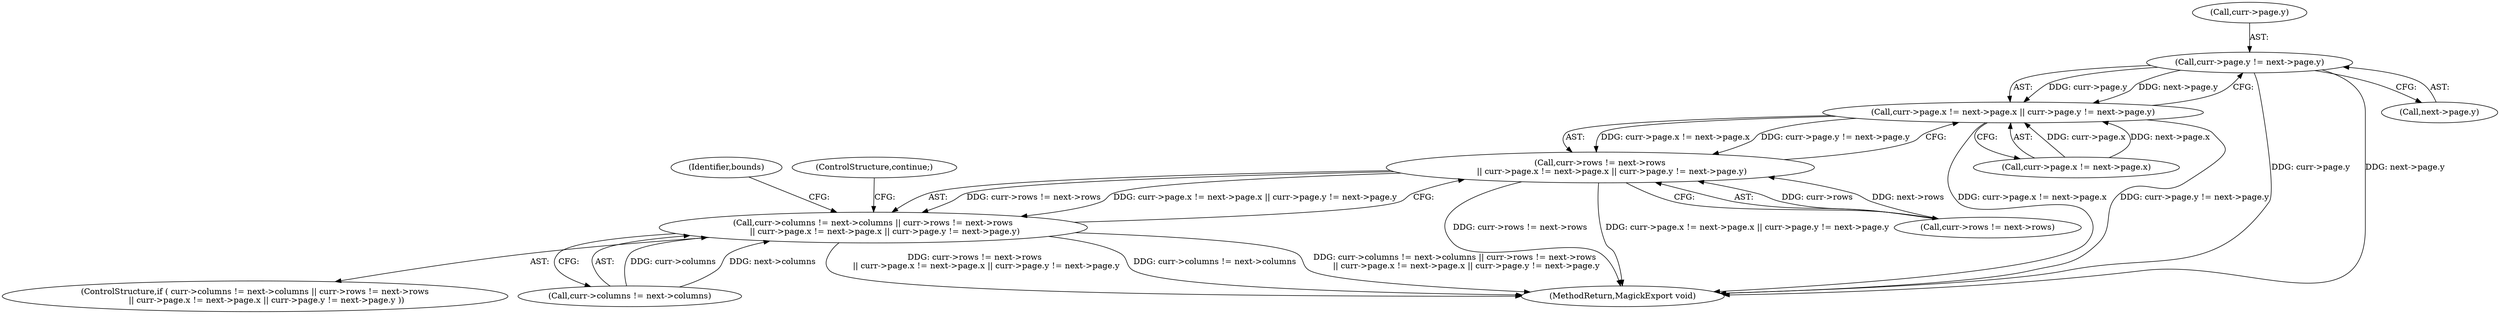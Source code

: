 digraph "0_ImageMagick6_1ddcf2e4f28029a888cadef2e757509ef5047ad8@pointer" {
"1000198" [label="(Call,curr->page.y != next->page.y)"];
"1000186" [label="(Call,curr->page.x != next->page.x || curr->page.y != next->page.y)"];
"1000178" [label="(Call,curr->rows != next->rows\n         || curr->page.x != next->page.x || curr->page.y != next->page.y)"];
"1000170" [label="(Call,curr->columns != next->columns || curr->rows != next->rows\n         || curr->page.x != next->page.x || curr->page.y != next->page.y)"];
"1000169" [label="(ControlStructure,if ( curr->columns != next->columns || curr->rows != next->rows\n         || curr->page.x != next->page.x || curr->page.y != next->page.y ))"];
"1000187" [label="(Call,curr->page.x != next->page.x)"];
"1000170" [label="(Call,curr->columns != next->columns || curr->rows != next->rows\n         || curr->page.x != next->page.x || curr->page.y != next->page.y)"];
"1000211" [label="(Identifier,bounds)"];
"1000171" [label="(Call,curr->columns != next->columns)"];
"1000198" [label="(Call,curr->page.y != next->page.y)"];
"1000199" [label="(Call,curr->page.y)"];
"1000284" [label="(MethodReturn,MagickExport void)"];
"1000179" [label="(Call,curr->rows != next->rows)"];
"1000178" [label="(Call,curr->rows != next->rows\n         || curr->page.x != next->page.x || curr->page.y != next->page.y)"];
"1000204" [label="(Call,next->page.y)"];
"1000209" [label="(ControlStructure,continue;)"];
"1000186" [label="(Call,curr->page.x != next->page.x || curr->page.y != next->page.y)"];
"1000198" -> "1000186"  [label="AST: "];
"1000198" -> "1000204"  [label="CFG: "];
"1000199" -> "1000198"  [label="AST: "];
"1000204" -> "1000198"  [label="AST: "];
"1000186" -> "1000198"  [label="CFG: "];
"1000198" -> "1000284"  [label="DDG: curr->page.y"];
"1000198" -> "1000284"  [label="DDG: next->page.y"];
"1000198" -> "1000186"  [label="DDG: curr->page.y"];
"1000198" -> "1000186"  [label="DDG: next->page.y"];
"1000186" -> "1000178"  [label="AST: "];
"1000186" -> "1000187"  [label="CFG: "];
"1000187" -> "1000186"  [label="AST: "];
"1000178" -> "1000186"  [label="CFG: "];
"1000186" -> "1000284"  [label="DDG: curr->page.x != next->page.x"];
"1000186" -> "1000284"  [label="DDG: curr->page.y != next->page.y"];
"1000186" -> "1000178"  [label="DDG: curr->page.x != next->page.x"];
"1000186" -> "1000178"  [label="DDG: curr->page.y != next->page.y"];
"1000187" -> "1000186"  [label="DDG: curr->page.x"];
"1000187" -> "1000186"  [label="DDG: next->page.x"];
"1000178" -> "1000170"  [label="AST: "];
"1000178" -> "1000179"  [label="CFG: "];
"1000179" -> "1000178"  [label="AST: "];
"1000170" -> "1000178"  [label="CFG: "];
"1000178" -> "1000284"  [label="DDG: curr->rows != next->rows"];
"1000178" -> "1000284"  [label="DDG: curr->page.x != next->page.x || curr->page.y != next->page.y"];
"1000178" -> "1000170"  [label="DDG: curr->rows != next->rows"];
"1000178" -> "1000170"  [label="DDG: curr->page.x != next->page.x || curr->page.y != next->page.y"];
"1000179" -> "1000178"  [label="DDG: curr->rows"];
"1000179" -> "1000178"  [label="DDG: next->rows"];
"1000170" -> "1000169"  [label="AST: "];
"1000170" -> "1000171"  [label="CFG: "];
"1000171" -> "1000170"  [label="AST: "];
"1000209" -> "1000170"  [label="CFG: "];
"1000211" -> "1000170"  [label="CFG: "];
"1000170" -> "1000284"  [label="DDG: curr->rows != next->rows\n         || curr->page.x != next->page.x || curr->page.y != next->page.y"];
"1000170" -> "1000284"  [label="DDG: curr->columns != next->columns"];
"1000170" -> "1000284"  [label="DDG: curr->columns != next->columns || curr->rows != next->rows\n         || curr->page.x != next->page.x || curr->page.y != next->page.y"];
"1000171" -> "1000170"  [label="DDG: curr->columns"];
"1000171" -> "1000170"  [label="DDG: next->columns"];
}
